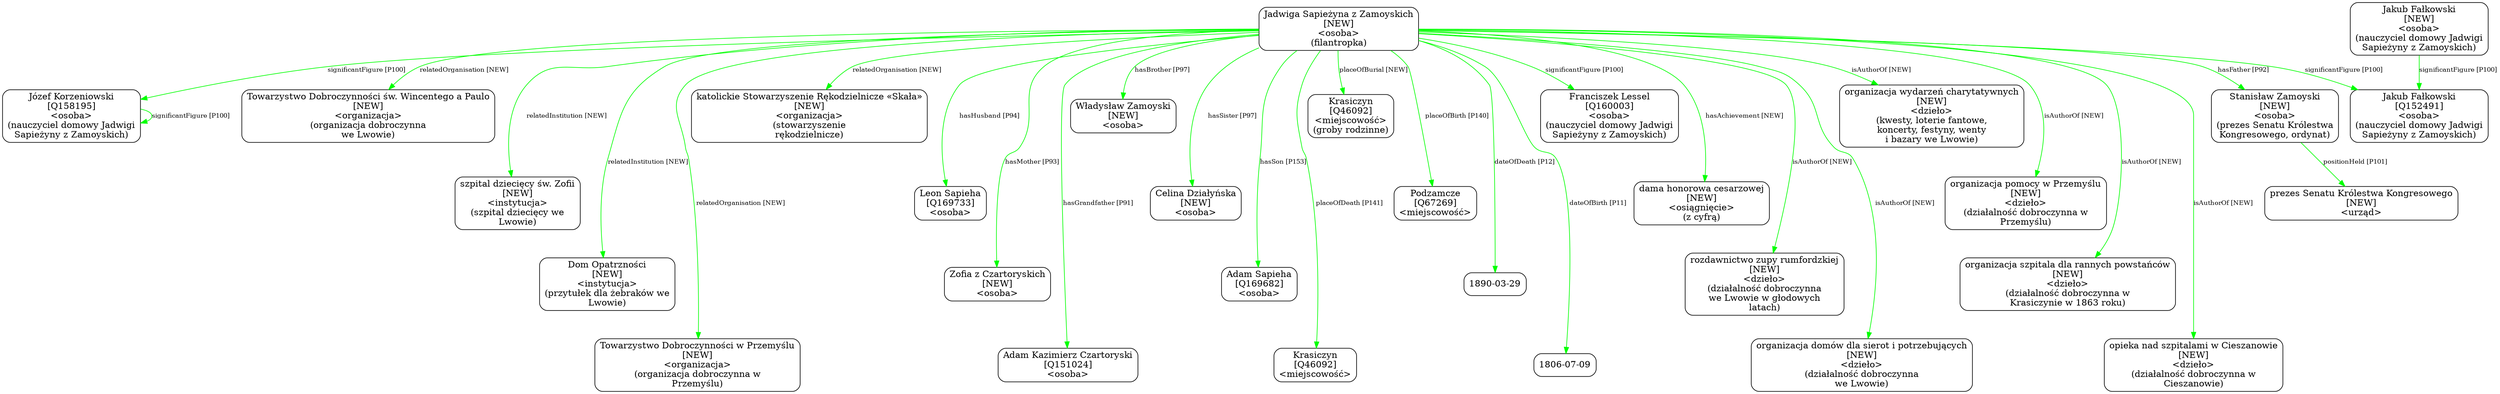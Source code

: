 digraph {
	node [shape=box,
		style=rounded
	];
	edge [fontsize=10];
	"Jadwiga Sapieżyna z Zamoyskich
[NEW]
<osoba>
(filantropka)"	[color=black,
		label="Jadwiga Sapieżyna z Zamoyskich
[NEW]
<osoba>
(filantropka)"];
	"Stanisław Zamoyski
[NEW]
<osoba>
(prezes Senatu Królestwa
Kongresowego, ordynat)"	[color=black,
		label="Stanisław Zamoyski
[NEW]
<osoba>
(prezes Senatu Królestwa
Kongresowego, ordynat)"];
	"Jadwiga Sapieżyna z Zamoyskich
[NEW]
<osoba>
(filantropka)" -> "Stanisław Zamoyski
[NEW]
<osoba>
(prezes Senatu Królestwa
Kongresowego, ordynat)"	[color=green,
		label="hasFather [P92]"];
	"Józef Korzeniowski
[Q158195]
<osoba>
(nauczyciel domowy Jadwigi
Sapieżyny z Zamoyskich)"	[color=black,
		label="Józef Korzeniowski
[Q158195]
<osoba>
(nauczyciel domowy Jadwigi
Sapieżyny z Zamoyskich)"];
	"Jadwiga Sapieżyna z Zamoyskich
[NEW]
<osoba>
(filantropka)" -> "Józef Korzeniowski
[Q158195]
<osoba>
(nauczyciel domowy Jadwigi
Sapieżyny z Zamoyskich)"	[color=green,
		label="significantFigure [P100]"];
	"Jadwiga Sapieżyna z Zamoyskich
[NEW]
<osoba>
(filantropka)" -> "Towarzystwo Dobroczynności św. Wincentego a Paulo
[NEW]
<organizacja>
(organizacja dobroczynna
we Lwowie)"	[color=green,
		label="relatedOrganisation [NEW]",
		minlen=1];
	"Jadwiga Sapieżyna z Zamoyskich
[NEW]
<osoba>
(filantropka)" -> "szpital dziecięcy św. Zofii
[NEW]
<instytucja>
(szpital dziecięcy we
Lwowie)"	[color=green,
		label="relatedInstitution [NEW]",
		minlen=2];
	"Jadwiga Sapieżyna z Zamoyskich
[NEW]
<osoba>
(filantropka)" -> "Dom Opatrzności
[NEW]
<instytucja>
(przytułek dla żebraków we
Lwowie)"	[color=green,
		label="relatedInstitution [NEW]",
		minlen=3];
	"Jadwiga Sapieżyna z Zamoyskich
[NEW]
<osoba>
(filantropka)" -> "Towarzystwo Dobroczynności w Przemyślu
[NEW]
<organizacja>
(organizacja dobroczynna w
Przemyślu)"	[color=green,
		label="relatedOrganisation [NEW]",
		minlen=4];
	"Jadwiga Sapieżyna z Zamoyskich
[NEW]
<osoba>
(filantropka)" -> "katolickie Stowarzyszenie Rękodzielnicze «Skała»
[NEW]
<organizacja>
(stowarzyszenie
rękodzielnicze)"	[color=green,
		label="relatedOrganisation [NEW]",
		minlen=1];
	"Jadwiga Sapieżyna z Zamoyskich
[NEW]
<osoba>
(filantropka)" -> "Leon Sapieha
[Q169733]
<osoba>"	[color=green,
		label="hasHusband [P94]",
		minlen=2];
	"Jadwiga Sapieżyna z Zamoyskich
[NEW]
<osoba>
(filantropka)" -> "Zofia z Czartoryskich
[NEW]
<osoba>"	[color=green,
		label="hasMother [P93]",
		minlen=3];
	"Jadwiga Sapieżyna z Zamoyskich
[NEW]
<osoba>
(filantropka)" -> "Adam Kazimierz Czartoryski
[Q151024]
<osoba>"	[color=green,
		label="hasGrandfather [P91]",
		minlen=4];
	"Jadwiga Sapieżyna z Zamoyskich
[NEW]
<osoba>
(filantropka)" -> "Władysław Zamoyski
[NEW]
<osoba>"	[color=green,
		label="hasBrother [P97]",
		minlen=1];
	"Jadwiga Sapieżyna z Zamoyskich
[NEW]
<osoba>
(filantropka)" -> "Celina Działyńska
[NEW]
<osoba>"	[color=green,
		label="hasSister [P97]",
		minlen=2];
	"Jadwiga Sapieżyna z Zamoyskich
[NEW]
<osoba>
(filantropka)" -> "Adam Sapieha
[Q169682]
<osoba>"	[color=green,
		label="hasSon [P153]",
		minlen=3];
	"Jadwiga Sapieżyna z Zamoyskich
[NEW]
<osoba>
(filantropka)" -> "Krasiczyn
[Q46092]
<miejscowość>"	[color=green,
		label="placeOfDeath [P141]",
		minlen=4];
	"Jadwiga Sapieżyna z Zamoyskich
[NEW]
<osoba>
(filantropka)" -> "Krasiczyn
[Q46092]
<miejscowość>
(groby rodzinne)"	[color=green,
		label="placeOfBurial [NEW]",
		minlen=1];
	"Jadwiga Sapieżyna z Zamoyskich
[NEW]
<osoba>
(filantropka)" -> "Podzamcze
[Q67269]
<miejscowość>"	[color=green,
		label="placeOfBirth [P140]",
		minlen=2];
	"Jadwiga Sapieżyna z Zamoyskich
[NEW]
<osoba>
(filantropka)" -> "1890-03-29"	[color=green,
		label="dateOfDeath [P12]",
		minlen=3];
	"Jadwiga Sapieżyna z Zamoyskich
[NEW]
<osoba>
(filantropka)" -> "1806-07-09"	[color=green,
		label="dateOfBirth [P11]",
		minlen=4];
	"Jadwiga Sapieżyna z Zamoyskich
[NEW]
<osoba>
(filantropka)" -> "Jakub Fałkowski
[Q152491]
<osoba>
(nauczyciel domowy Jadwigi
Sapieżyny z Zamoyskich)"	[color=green,
		label="significantFigure [P100]"];
	"Jadwiga Sapieżyna z Zamoyskich
[NEW]
<osoba>
(filantropka)" -> "Franciszek Lessel
[Q160003]
<osoba>
(nauczyciel domowy Jadwigi
Sapieżyny z Zamoyskich)"	[color=green,
		label="significantFigure [P100]",
		minlen=1];
	"Jadwiga Sapieżyna z Zamoyskich
[NEW]
<osoba>
(filantropka)" -> "dama honorowa cesarzowej
[NEW]
<osiągnięcie>
(z cyfrą)"	[color=green,
		label="hasAchievement [NEW]",
		minlen=2];
	"Jadwiga Sapieżyna z Zamoyskich
[NEW]
<osoba>
(filantropka)" -> "rozdawnictwo zupy rumfordzkiej
[NEW]
<dzieło>
(działalność dobroczynna
we Lwowie w głodowych
latach)"	[color=green,
		label="isAuthorOf [NEW]",
		minlen=3];
	"Jadwiga Sapieżyna z Zamoyskich
[NEW]
<osoba>
(filantropka)" -> "organizacja domów dla sierot i potrzebujących
[NEW]
<dzieło>
(działalność dobroczynna
we Lwowie)"	[color=green,
		label="isAuthorOf [NEW]",
		minlen=4];
	"Jadwiga Sapieżyna z Zamoyskich
[NEW]
<osoba>
(filantropka)" -> "organizacja wydarzeń charytatywnych
[NEW]
<dzieło>
(kwesty, loterie fantowe,
koncerty, festyny, wenty
i bazary we Lwowie)"	[color=green,
		label="isAuthorOf [NEW]",
		minlen=1];
	"Jadwiga Sapieżyna z Zamoyskich
[NEW]
<osoba>
(filantropka)" -> "organizacja pomocy w Przemyślu
[NEW]
<dzieło>
(działalność dobroczynna w
Przemyślu)"	[color=green,
		label="isAuthorOf [NEW]",
		minlen=2];
	"Jadwiga Sapieżyna z Zamoyskich
[NEW]
<osoba>
(filantropka)" -> "organizacja szpitala dla rannych powstańców
[NEW]
<dzieło>
(działalność dobroczynna w
Krasiczynie w 1863 roku)"	[color=green,
		label="isAuthorOf [NEW]",
		minlen=3];
	"Jadwiga Sapieżyna z Zamoyskich
[NEW]
<osoba>
(filantropka)" -> "opieka nad szpitalami w Cieszanowie
[NEW]
<dzieło>
(działalność dobroczynna w
Cieszanowie)"	[color=green,
		label="isAuthorOf [NEW]",
		minlen=4];
	"Stanisław Zamoyski
[NEW]
<osoba>
(prezes Senatu Królestwa
Kongresowego, ordynat)" -> "prezes Senatu Królestwa Kongresowego
[NEW]
<urząd>"	[color=green,
		label="positionHeld [P101]",
		minlen=1];
	"Jakub Fałkowski
[NEW]
<osoba>
(nauczyciel domowy Jadwigi
Sapieżyny z Zamoyskich)"	[color=black,
		label="Jakub Fałkowski
[NEW]
<osoba>
(nauczyciel domowy Jadwigi
Sapieżyny z Zamoyskich)"];
	"Jakub Fałkowski
[NEW]
<osoba>
(nauczyciel domowy Jadwigi
Sapieżyny z Zamoyskich)" -> "Jakub Fałkowski
[Q152491]
<osoba>
(nauczyciel domowy Jadwigi
Sapieżyny z Zamoyskich)"	[color=green,
		label="significantFigure [P100]",
		minlen=1];
	"Józef Korzeniowski
[Q158195]
<osoba>
(nauczyciel domowy Jadwigi
Sapieżyny z Zamoyskich)" -> "Józef Korzeniowski
[Q158195]
<osoba>
(nauczyciel domowy Jadwigi
Sapieżyny z Zamoyskich)"	[color=green,
		label="significantFigure [P100]"];
}
